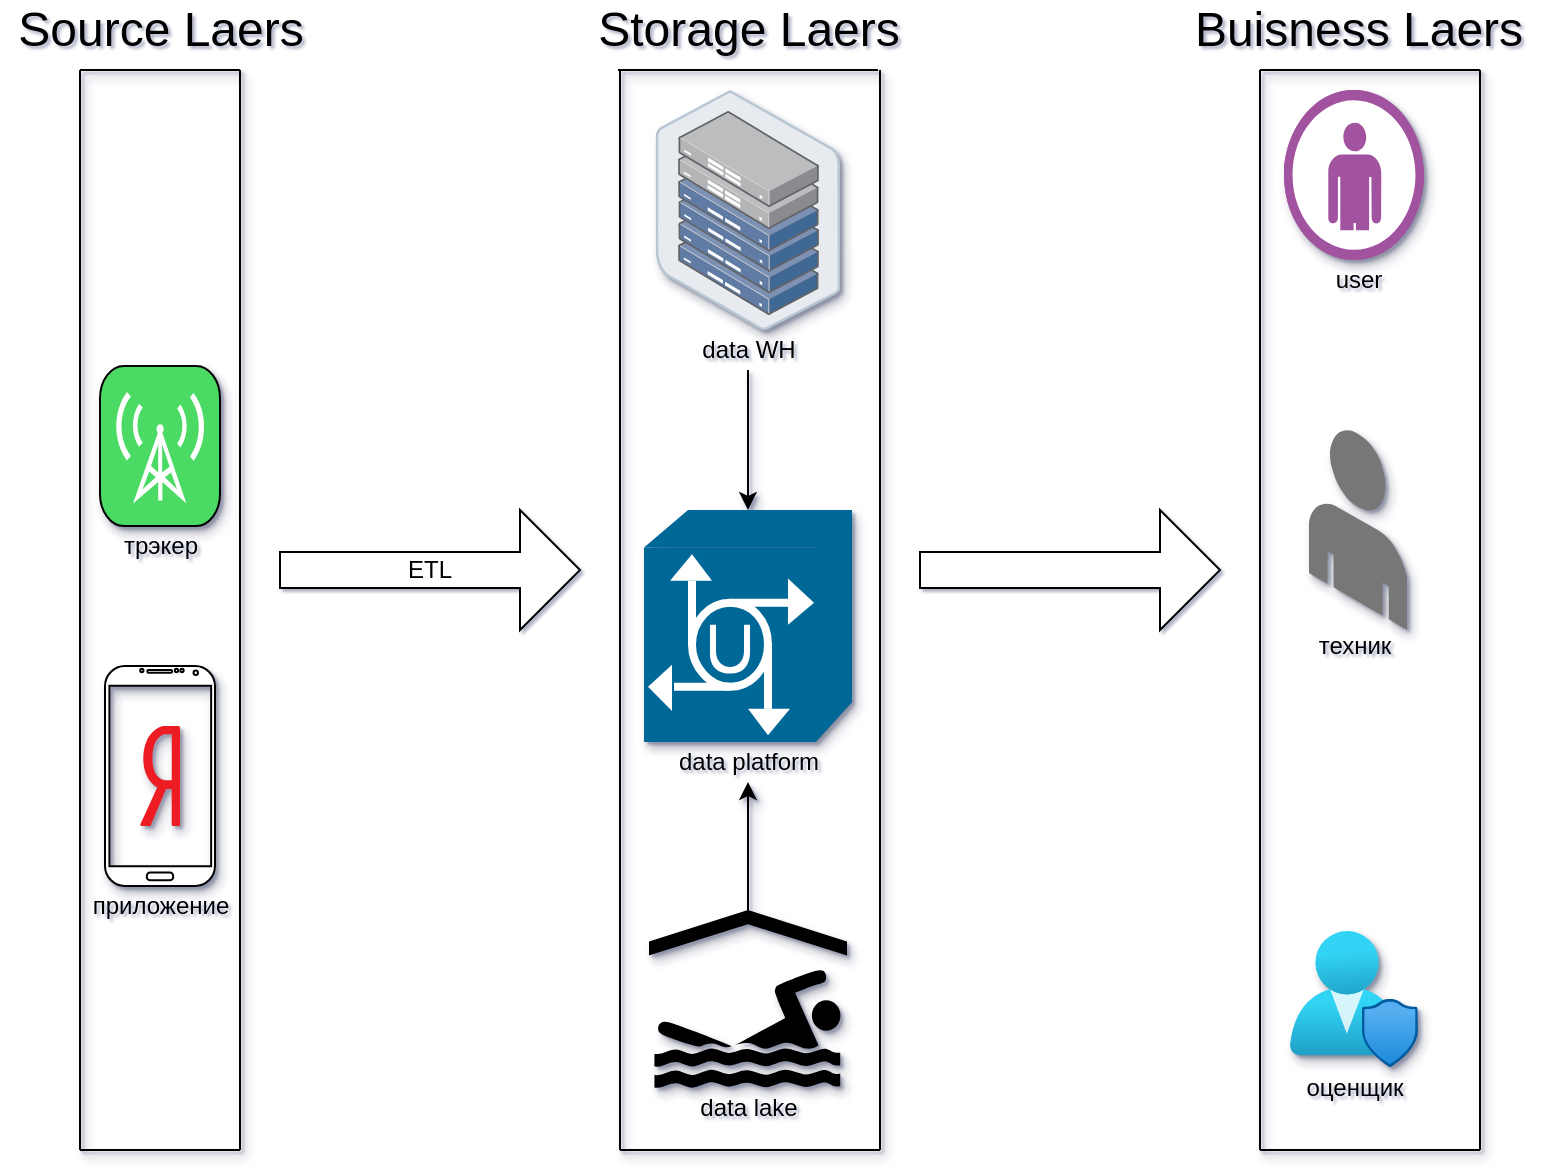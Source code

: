 <mxfile version="13.9.9" type="device"><diagram id="KKNprHdUfuGOibmSOyTd" name="Страница 1"><mxGraphModel dx="1578" dy="911" grid="1" gridSize="10" guides="1" tooltips="1" connect="1" arrows="1" fold="1" page="1" pageScale="1" pageWidth="827" pageHeight="1169" math="0" shadow="1"><root><mxCell id="0"/><mxCell id="1" parent="0"/><mxCell id="7v6l-C8kvQAs4Hx07Hhe-7" value="" style="html=1;strokeWidth=1;shadow=1;shape=mxgraph.ios7.misc.broadcast;fillColor=#4CDA64;buttonText=;strokeColor2=#222222;fontColor=#222222;fontSize=8;verticalLabelPosition=bottom;verticalAlign=top;align=center;" vertex="1" parent="1"><mxGeometry x="73" y="268" width="60" height="80" as="geometry"/></mxCell><mxCell id="7v6l-C8kvQAs4Hx07Hhe-8" value="" style="verticalLabelPosition=bottom;verticalAlign=top;html=1;shadow=1;strokeWidth=1;shape=mxgraph.android.phone2;" vertex="1" parent="1"><mxGeometry x="75.5" y="418" width="55" height="110" as="geometry"/></mxCell><mxCell id="7v6l-C8kvQAs4Hx07Hhe-12" value="трэкер" style="text;html=1;align=center;verticalAlign=middle;resizable=0;points=[];autosize=1;shadow=1;" vertex="1" parent="1"><mxGeometry x="78" y="348" width="50" height="20" as="geometry"/></mxCell><mxCell id="7v6l-C8kvQAs4Hx07Hhe-13" value="приложение" style="text;html=1;align=center;verticalAlign=middle;resizable=0;points=[];autosize=1;" vertex="1" parent="1"><mxGeometry x="63" y="528" width="80" height="20" as="geometry"/></mxCell><mxCell id="7v6l-C8kvQAs4Hx07Hhe-25" style="edgeStyle=orthogonalEdgeStyle;rounded=0;orthogonalLoop=1;jettySize=auto;html=1;strokeColor=none;shadow=1;" edge="1" parent="1" source="7v6l-C8kvQAs4Hx07Hhe-22" target="7v6l-C8kvQAs4Hx07Hhe-24"><mxGeometry relative="1" as="geometry"/></mxCell><mxCell id="7v6l-C8kvQAs4Hx07Hhe-48" style="edgeStyle=orthogonalEdgeStyle;rounded=0;orthogonalLoop=1;jettySize=auto;html=1;entryX=0.5;entryY=0;entryDx=0;entryDy=0;entryPerimeter=0;shadow=1;" edge="1" parent="1" source="7v6l-C8kvQAs4Hx07Hhe-22" target="7v6l-C8kvQAs4Hx07Hhe-24"><mxGeometry relative="1" as="geometry"/></mxCell><mxCell id="7v6l-C8kvQAs4Hx07Hhe-22" value="data WH" style="text;html=1;align=center;verticalAlign=middle;resizable=0;points=[];autosize=1;shadow=1;" vertex="1" parent="1"><mxGeometry x="367" y="250" width="60" height="20" as="geometry"/></mxCell><mxCell id="7v6l-C8kvQAs4Hx07Hhe-23" value="" style="points=[];aspect=fixed;html=1;align=center;shadow=1;dashed=0;image;image=img/lib/allied_telesis/storage/Datacenter_Server_Half_Rack_ToR.svg;strokeColor=none;" vertex="1" parent="1"><mxGeometry x="350.82" y="130" width="92.36" height="120" as="geometry"/></mxCell><mxCell id="7v6l-C8kvQAs4Hx07Hhe-24" value="" style="shape=mxgraph.cisco.hubs_and_gateways.universal_gateway;html=1;pointerEvents=1;dashed=0;fillColor=#036897;strokeWidth=2;verticalLabelPosition=bottom;verticalAlign=top;align=center;outlineConnect=0;strokeColor=none;shadow=1;" vertex="1" parent="1"><mxGeometry x="345" y="340" width="104" height="116" as="geometry"/></mxCell><mxCell id="7v6l-C8kvQAs4Hx07Hhe-26" value="data platform" style="text;html=1;align=center;verticalAlign=middle;resizable=0;points=[];autosize=1;shadow=1;" vertex="1" parent="1"><mxGeometry x="352" y="456" width="90" height="20" as="geometry"/></mxCell><mxCell id="7v6l-C8kvQAs4Hx07Hhe-32" style="edgeStyle=orthogonalEdgeStyle;rounded=0;orthogonalLoop=1;jettySize=auto;html=1;strokeColor=none;shadow=1;" edge="1" parent="1" source="7v6l-C8kvQAs4Hx07Hhe-28" target="7v6l-C8kvQAs4Hx07Hhe-26"><mxGeometry relative="1" as="geometry"/></mxCell><mxCell id="7v6l-C8kvQAs4Hx07Hhe-49" style="edgeStyle=orthogonalEdgeStyle;rounded=0;orthogonalLoop=1;jettySize=auto;html=1;shadow=1;" edge="1" parent="1" source="7v6l-C8kvQAs4Hx07Hhe-28" target="7v6l-C8kvQAs4Hx07Hhe-26"><mxGeometry relative="1" as="geometry"/></mxCell><mxCell id="7v6l-C8kvQAs4Hx07Hhe-28" value="" style="shape=mxgraph.signs.sports.indoor_swimming;html=1;pointerEvents=1;fillColor=#000000;verticalLabelPosition=bottom;verticalAlign=top;align=center;strokeColor=none;shadow=1;" vertex="1" parent="1"><mxGeometry x="347.5" y="540" width="99" height="89" as="geometry"/></mxCell><mxCell id="7v6l-C8kvQAs4Hx07Hhe-29" value="data lake" style="text;html=1;align=center;verticalAlign=middle;resizable=0;points=[];autosize=1;shadow=1;" vertex="1" parent="1"><mxGeometry x="367" y="629" width="60" height="20" as="geometry"/></mxCell><mxCell id="7v6l-C8kvQAs4Hx07Hhe-33" value="ETL" style="shape=singleArrow;whiteSpace=wrap;html=1;" vertex="1" parent="1"><mxGeometry x="163" y="340" width="150" height="60" as="geometry"/></mxCell><mxCell id="7v6l-C8kvQAs4Hx07Hhe-40" value="" style="endArrow=none;html=1;shadow=1;" edge="1" parent="1"><mxGeometry width="50" height="50" relative="1" as="geometry"><mxPoint x="63" y="660" as="sourcePoint"/><mxPoint x="63" y="120" as="targetPoint"/></mxGeometry></mxCell><mxCell id="7v6l-C8kvQAs4Hx07Hhe-41" value="" style="endArrow=none;html=1;shadow=1;" edge="1" parent="1"><mxGeometry width="50" height="50" relative="1" as="geometry"><mxPoint x="63" y="120" as="sourcePoint"/><mxPoint x="143" y="120" as="targetPoint"/></mxGeometry></mxCell><mxCell id="7v6l-C8kvQAs4Hx07Hhe-42" value="" style="endArrow=none;html=1;shadow=1;" edge="1" parent="1"><mxGeometry width="50" height="50" relative="1" as="geometry"><mxPoint x="463" y="660" as="sourcePoint"/><mxPoint x="463" y="120" as="targetPoint"/></mxGeometry></mxCell><mxCell id="7v6l-C8kvQAs4Hx07Hhe-43" value="" style="endArrow=none;html=1;shadow=1;" edge="1" parent="1"><mxGeometry width="50" height="50" relative="1" as="geometry"><mxPoint x="333" y="660" as="sourcePoint"/><mxPoint x="463" y="660" as="targetPoint"/></mxGeometry></mxCell><mxCell id="7v6l-C8kvQAs4Hx07Hhe-46" value="" style="endArrow=none;html=1;shadow=1;" edge="1" parent="1"><mxGeometry width="50" height="50" relative="1" as="geometry"><mxPoint x="333" y="660" as="sourcePoint"/><mxPoint x="333" y="120" as="targetPoint"/></mxGeometry></mxCell><mxCell id="7v6l-C8kvQAs4Hx07Hhe-47" value="" style="endArrow=none;html=1;shadow=1;" edge="1" parent="1"><mxGeometry width="50" height="50" relative="1" as="geometry"><mxPoint x="332" y="120" as="sourcePoint"/><mxPoint x="462" y="120" as="targetPoint"/></mxGeometry></mxCell><mxCell id="7v6l-C8kvQAs4Hx07Hhe-50" value="" style="endArrow=none;html=1;shadow=1;" edge="1" parent="1"><mxGeometry width="50" height="50" relative="1" as="geometry"><mxPoint x="143" y="660" as="sourcePoint"/><mxPoint x="143" y="120" as="targetPoint"/></mxGeometry></mxCell><mxCell id="7v6l-C8kvQAs4Hx07Hhe-51" value="" style="endArrow=none;html=1;shadow=1;" edge="1" parent="1"><mxGeometry width="50" height="50" relative="1" as="geometry"><mxPoint x="63" y="660" as="sourcePoint"/><mxPoint x="143" y="660" as="targetPoint"/></mxGeometry></mxCell><mxCell id="7v6l-C8kvQAs4Hx07Hhe-53" value="" style="shape=singleArrow;whiteSpace=wrap;html=1;" vertex="1" parent="1"><mxGeometry x="483" y="340" width="150" height="60" as="geometry"/></mxCell><mxCell id="7v6l-C8kvQAs4Hx07Hhe-54" value="user" style="text;html=1;align=center;verticalAlign=middle;resizable=0;points=[];autosize=1;" vertex="1" parent="1"><mxGeometry x="682" y="215" width="40" height="20" as="geometry"/></mxCell><mxCell id="7v6l-C8kvQAs4Hx07Hhe-56" value="" style="verticalLabelPosition=bottom;html=1;verticalAlign=top;strokeWidth=1;align=center;outlineConnect=0;dashed=0;outlineConnect=0;shape=mxgraph.aws3d.end_user;strokeColor=none;fillColor=#777777;aspect=fixed;shadow=1;" vertex="1" parent="1"><mxGeometry x="677.5" y="299.54" width="49" height="100.46" as="geometry"/></mxCell><mxCell id="7v6l-C8kvQAs4Hx07Hhe-57" value="техник" style="text;html=1;align=center;verticalAlign=middle;resizable=0;points=[];autosize=1;" vertex="1" parent="1"><mxGeometry x="675" y="398" width="50" height="20" as="geometry"/></mxCell><mxCell id="7v6l-C8kvQAs4Hx07Hhe-59" value="" style="verticalLabelPosition=bottom;html=1;fillColor=#A153A0;strokeColor=#ffffff;verticalAlign=top;align=center;points=[[0,0.5,0],[0.125,0.25,0],[0.25,0,0],[0.5,0,0],[0.75,0,0],[0.875,0.25,0],[1,0.5,0],[0.875,0.75,0],[0.75,1,0],[0.5,1,0],[0.125,0.75,0]];pointerEvents=1;shape=mxgraph.cisco_safe.compositeIcon;bgIcon=ellipse;resIcon=mxgraph.cisco_safe.design.user;shadow=1;" vertex="1" parent="1"><mxGeometry x="665" y="130" width="70" height="85" as="geometry"/></mxCell><mxCell id="7v6l-C8kvQAs4Hx07Hhe-60" value="оценщик" style="text;html=1;align=center;verticalAlign=middle;resizable=0;points=[];autosize=1;" vertex="1" parent="1"><mxGeometry x="670" y="618.5" width="60" height="20" as="geometry"/></mxCell><mxCell id="7v6l-C8kvQAs4Hx07Hhe-61" value="" style="aspect=fixed;html=1;points=[];align=center;image;fontSize=12;image=img/lib/azure2/management_governance/User_Privacy.svg;shadow=1;strokeColor=#000000;" vertex="1" parent="1"><mxGeometry x="668" y="550.5" width="64" height="68" as="geometry"/></mxCell><mxCell id="7v6l-C8kvQAs4Hx07Hhe-62" value="" style="endArrow=none;html=1;shadow=1;" edge="1" parent="1"><mxGeometry width="50" height="50" relative="1" as="geometry"><mxPoint x="653" y="660" as="sourcePoint"/><mxPoint x="653" y="120" as="targetPoint"/></mxGeometry></mxCell><mxCell id="7v6l-C8kvQAs4Hx07Hhe-63" value="" style="endArrow=none;html=1;shadow=1;" edge="1" parent="1"><mxGeometry width="50" height="50" relative="1" as="geometry"><mxPoint x="653" y="120" as="sourcePoint"/><mxPoint x="763" y="120" as="targetPoint"/></mxGeometry></mxCell><mxCell id="7v6l-C8kvQAs4Hx07Hhe-64" value="" style="endArrow=none;html=1;shadow=1;" edge="1" parent="1"><mxGeometry width="50" height="50" relative="1" as="geometry"><mxPoint x="763" y="660" as="sourcePoint"/><mxPoint x="763" y="120" as="targetPoint"/></mxGeometry></mxCell><mxCell id="7v6l-C8kvQAs4Hx07Hhe-65" value="" style="endArrow=none;html=1;shadow=1;" edge="1" parent="1"><mxGeometry width="50" height="50" relative="1" as="geometry"><mxPoint x="653" y="660" as="sourcePoint"/><mxPoint x="763" y="660" as="targetPoint"/></mxGeometry></mxCell><mxCell id="7v6l-C8kvQAs4Hx07Hhe-66" value="&lt;font style=&quot;font-size: 24px&quot;&gt;Source Laers&lt;/font&gt;" style="text;html=1;align=center;verticalAlign=middle;resizable=0;points=[];autosize=1;" vertex="1" parent="1"><mxGeometry x="23" y="90" width="160" height="20" as="geometry"/></mxCell><mxCell id="7v6l-C8kvQAs4Hx07Hhe-67" value="&lt;font style=&quot;font-size: 24px&quot;&gt;Storage Laers&lt;/font&gt;" style="text;html=1;align=center;verticalAlign=middle;resizable=0;points=[];autosize=1;" vertex="1" parent="1"><mxGeometry x="312" y="90" width="170" height="20" as="geometry"/></mxCell><mxCell id="7v6l-C8kvQAs4Hx07Hhe-68" value="&lt;font style=&quot;font-size: 24px&quot;&gt;Buisness Laers&lt;/font&gt;" style="text;html=1;align=center;verticalAlign=middle;resizable=0;points=[];autosize=1;" vertex="1" parent="1"><mxGeometry x="612" y="90" width="180" height="20" as="geometry"/></mxCell><mxCell id="7v6l-C8kvQAs4Hx07Hhe-69" value="" style="dashed=0;outlineConnect=0;html=1;align=center;labelPosition=center;verticalLabelPosition=bottom;verticalAlign=top;shape=mxgraph.weblogos.yandex;shadow=1;strokeColor=#000000;" vertex="1" parent="1"><mxGeometry x="93" y="448" width="20" height="50" as="geometry"/></mxCell></root></mxGraphModel></diagram></mxfile>